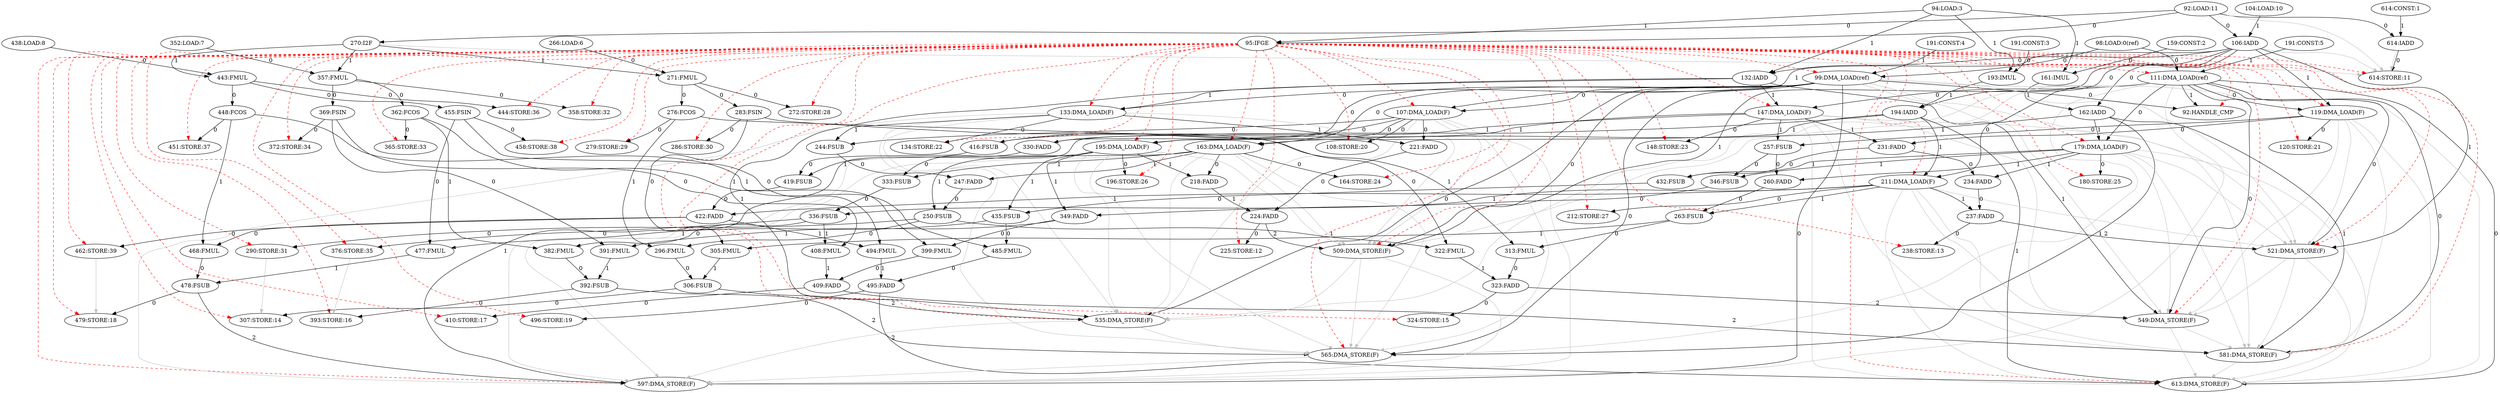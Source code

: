 digraph depgraph {
"614:IADD" -> "614:STORE:11"[label=0];
"92:LOAD:11" -> "614:STORE:11"[color=gray];
"95:IFGE" -> "614:STORE:11"[color=red,style=dashed];
"106:IADD" -> "614:STORE:11"[color=gray];
"270:I2F" -> "614:STORE:11"[color=gray];
"614:IADD" -> "614:STORE:11"[color=gray];
"92:LOAD:11" -> "95:IFGE"[label=0];
"94:LOAD:3" -> "95:IFGE"[label=1];
"92:LOAD:11" -> "106:IADD"[label=0];
"104:LOAD:10" -> "106:IADD"[label=1];
"92:LOAD:11" -> "270:I2F"[label=0];
"92:LOAD:11" -> "614:IADD"[label=0];
"614:CONST:1" -> "614:IADD"[label=1];
"106:IADD" -> "132:IADD"[label=0];
"94:LOAD:3" -> "132:IADD"[label=1];
"159:CONST:2" -> "161:IMUL"[label=0];
"94:LOAD:3" -> "161:IMUL"[label=1];
"191:CONST:3" -> "193:IMUL"[label=0];
"94:LOAD:3" -> "193:IMUL"[label=1];
"98:LOAD:0(ref)" -> "99:DMA_LOAD(ref)"[label=0];
"191:CONST:4" -> "99:DMA_LOAD(ref)"[label=1];
"95:IFGE" -> "99:DMA_LOAD(ref)"[color=red,style=dashed];
"99:DMA_LOAD(ref)" -> "107:DMA_LOAD(F)"[label=0];
"106:IADD" -> "107:DMA_LOAD(F)"[label=1];
"95:IFGE" -> "107:DMA_LOAD(F)"[color=red,style=dashed];
"107:DMA_LOAD(F)" -> "108:STORE:20"[label=0];
"95:IFGE" -> "108:STORE:20"[color=red,style=dashed];
"98:LOAD:0(ref)" -> "111:DMA_LOAD(ref)"[label=0];
"191:CONST:5" -> "111:DMA_LOAD(ref)"[label=1];
"95:IFGE" -> "111:DMA_LOAD(ref)"[color=red,style=dashed];
"111:DMA_LOAD(ref)" -> "119:DMA_LOAD(F)"[label=0];
"106:IADD" -> "119:DMA_LOAD(F)"[label=1];
"95:IFGE" -> "119:DMA_LOAD(F)"[color=red,style=dashed];
"119:DMA_LOAD(F)" -> "120:STORE:21"[label=0];
"95:IFGE" -> "120:STORE:21"[color=red,style=dashed];
"99:DMA_LOAD(ref)" -> "133:DMA_LOAD(F)"[label=0];
"132:IADD" -> "133:DMA_LOAD(F)"[label=1];
"95:IFGE" -> "133:DMA_LOAD(F)"[color=red,style=dashed];
"133:DMA_LOAD(F)" -> "134:STORE:22"[label=0];
"95:IFGE" -> "134:STORE:22"[color=red,style=dashed];
"111:DMA_LOAD(ref)" -> "147:DMA_LOAD(F)"[label=0];
"132:IADD" -> "147:DMA_LOAD(F)"[label=1];
"95:IFGE" -> "147:DMA_LOAD(F)"[color=red,style=dashed];
"147:DMA_LOAD(F)" -> "148:STORE:23"[label=0];
"95:IFGE" -> "148:STORE:23"[color=red,style=dashed];
"99:DMA_LOAD(ref)" -> "163:DMA_LOAD(F)"[label=0];
"162:IADD" -> "163:DMA_LOAD(F)"[label=1];
"95:IFGE" -> "163:DMA_LOAD(F)"[color=red,style=dashed];
"163:DMA_LOAD(F)" -> "164:STORE:24"[label=0];
"95:IFGE" -> "164:STORE:24"[color=red,style=dashed];
"111:DMA_LOAD(ref)" -> "179:DMA_LOAD(F)"[label=0];
"162:IADD" -> "179:DMA_LOAD(F)"[label=1];
"95:IFGE" -> "179:DMA_LOAD(F)"[color=red,style=dashed];
"179:DMA_LOAD(F)" -> "180:STORE:25"[label=0];
"95:IFGE" -> "180:STORE:25"[color=red,style=dashed];
"99:DMA_LOAD(ref)" -> "195:DMA_LOAD(F)"[label=0];
"194:IADD" -> "195:DMA_LOAD(F)"[label=1];
"95:IFGE" -> "195:DMA_LOAD(F)"[color=red,style=dashed];
"195:DMA_LOAD(F)" -> "196:STORE:26"[label=0];
"95:IFGE" -> "196:STORE:26"[color=red,style=dashed];
"111:DMA_LOAD(ref)" -> "211:DMA_LOAD(F)"[label=0];
"194:IADD" -> "211:DMA_LOAD(F)"[label=1];
"95:IFGE" -> "211:DMA_LOAD(F)"[color=red,style=dashed];
"211:DMA_LOAD(F)" -> "212:STORE:27"[label=0];
"95:IFGE" -> "212:STORE:27"[color=red,style=dashed];
"224:FADD" -> "225:STORE:12"[label=0];
"95:IFGE" -> "225:STORE:12"[color=red,style=dashed];
"237:FADD" -> "238:STORE:13"[label=0];
"95:IFGE" -> "238:STORE:13"[color=red,style=dashed];
"271:FMUL" -> "272:STORE:28"[label=0];
"95:IFGE" -> "272:STORE:28"[color=red,style=dashed];
"276:FCOS" -> "279:STORE:29"[label=0];
"95:IFGE" -> "279:STORE:29"[color=red,style=dashed];
"283:FSIN" -> "286:STORE:30"[label=0];
"95:IFGE" -> "286:STORE:30"[color=red,style=dashed];
"250:FSUB" -> "290:STORE:31"[label=0];
"95:IFGE" -> "290:STORE:31"[color=red,style=dashed];
"306:FSUB" -> "307:STORE:14"[label=0];
"95:IFGE" -> "307:STORE:14"[color=red,style=dashed];
"290:STORE:31" -> "307:STORE:14"[color=gray];
"323:FADD" -> "324:STORE:15"[label=0];
"95:IFGE" -> "324:STORE:15"[color=red,style=dashed];
"357:FMUL" -> "358:STORE:32"[label=0];
"95:IFGE" -> "358:STORE:32"[color=red,style=dashed];
"362:FCOS" -> "365:STORE:33"[label=0];
"95:IFGE" -> "365:STORE:33"[color=red,style=dashed];
"369:FSIN" -> "372:STORE:34"[label=0];
"95:IFGE" -> "372:STORE:34"[color=red,style=dashed];
"336:FSUB" -> "376:STORE:35"[label=0];
"95:IFGE" -> "376:STORE:35"[color=red,style=dashed];
"392:FSUB" -> "393:STORE:16"[label=0];
"95:IFGE" -> "393:STORE:16"[color=red,style=dashed];
"376:STORE:35" -> "393:STORE:16"[color=gray];
"409:FADD" -> "410:STORE:17"[label=0];
"95:IFGE" -> "410:STORE:17"[color=red,style=dashed];
"443:FMUL" -> "444:STORE:36"[label=0];
"95:IFGE" -> "444:STORE:36"[color=red,style=dashed];
"448:FCOS" -> "451:STORE:37"[label=0];
"95:IFGE" -> "451:STORE:37"[color=red,style=dashed];
"455:FSIN" -> "458:STORE:38"[label=0];
"95:IFGE" -> "458:STORE:38"[color=red,style=dashed];
"422:FADD" -> "462:STORE:39"[label=0];
"95:IFGE" -> "462:STORE:39"[color=red,style=dashed];
"478:FSUB" -> "479:STORE:18"[label=0];
"95:IFGE" -> "479:STORE:18"[color=red,style=dashed];
"462:STORE:39" -> "479:STORE:18"[color=gray];
"495:FADD" -> "496:STORE:19"[label=0];
"95:IFGE" -> "496:STORE:19"[color=red,style=dashed];
"99:DMA_LOAD(ref)" -> "509:DMA_STORE(F)"[label=0];
"106:IADD" -> "509:DMA_STORE(F)"[label=1];
"224:FADD" -> "509:DMA_STORE(F)"[label=2];
"95:IFGE" -> "509:DMA_STORE(F)"[color=red,style=dashed];
"107:DMA_LOAD(F)" -> "509:DMA_STORE(F)"[color=gray];
"111:DMA_LOAD(ref)" -> "509:DMA_STORE(F)"[color=gray];
"133:DMA_LOAD(F)" -> "509:DMA_STORE(F)"[color=gray];
"163:DMA_LOAD(F)" -> "509:DMA_STORE(F)"[color=gray];
"195:DMA_LOAD(F)" -> "509:DMA_STORE(F)"[color=gray];
"111:DMA_LOAD(ref)" -> "521:DMA_STORE(F)"[label=0];
"106:IADD" -> "521:DMA_STORE(F)"[label=1];
"237:FADD" -> "521:DMA_STORE(F)"[label=2];
"95:IFGE" -> "521:DMA_STORE(F)"[color=red,style=dashed];
"99:DMA_LOAD(ref)" -> "521:DMA_STORE(F)"[color=gray];
"119:DMA_LOAD(F)" -> "521:DMA_STORE(F)"[color=gray];
"147:DMA_LOAD(F)" -> "521:DMA_STORE(F)"[color=gray];
"179:DMA_LOAD(F)" -> "521:DMA_STORE(F)"[color=gray];
"211:DMA_LOAD(F)" -> "521:DMA_STORE(F)"[color=gray];
"99:DMA_LOAD(ref)" -> "535:DMA_STORE(F)"[label=0];
"132:IADD" -> "535:DMA_STORE(F)"[label=1];
"306:FSUB" -> "535:DMA_STORE(F)"[label=2];
"95:IFGE" -> "535:DMA_STORE(F)"[color=red,style=dashed];
"107:DMA_LOAD(F)" -> "535:DMA_STORE(F)"[color=gray];
"111:DMA_LOAD(ref)" -> "535:DMA_STORE(F)"[color=gray];
"133:DMA_LOAD(F)" -> "535:DMA_STORE(F)"[color=gray];
"163:DMA_LOAD(F)" -> "535:DMA_STORE(F)"[color=gray];
"195:DMA_LOAD(F)" -> "535:DMA_STORE(F)"[color=gray];
"509:DMA_STORE(F)" -> "535:DMA_STORE(F)"[color=gray];
"111:DMA_LOAD(ref)" -> "549:DMA_STORE(F)"[label=0];
"132:IADD" -> "549:DMA_STORE(F)"[label=1];
"323:FADD" -> "549:DMA_STORE(F)"[label=2];
"95:IFGE" -> "549:DMA_STORE(F)"[color=red,style=dashed];
"99:DMA_LOAD(ref)" -> "549:DMA_STORE(F)"[color=gray];
"119:DMA_LOAD(F)" -> "549:DMA_STORE(F)"[color=gray];
"147:DMA_LOAD(F)" -> "549:DMA_STORE(F)"[color=gray];
"179:DMA_LOAD(F)" -> "549:DMA_STORE(F)"[color=gray];
"211:DMA_LOAD(F)" -> "549:DMA_STORE(F)"[color=gray];
"521:DMA_STORE(F)" -> "549:DMA_STORE(F)"[color=gray];
"99:DMA_LOAD(ref)" -> "565:DMA_STORE(F)"[label=0];
"162:IADD" -> "565:DMA_STORE(F)"[label=1];
"392:FSUB" -> "565:DMA_STORE(F)"[label=2];
"95:IFGE" -> "565:DMA_STORE(F)"[color=red,style=dashed];
"107:DMA_LOAD(F)" -> "565:DMA_STORE(F)"[color=gray];
"111:DMA_LOAD(ref)" -> "565:DMA_STORE(F)"[color=gray];
"133:DMA_LOAD(F)" -> "565:DMA_STORE(F)"[color=gray];
"163:DMA_LOAD(F)" -> "565:DMA_STORE(F)"[color=gray];
"195:DMA_LOAD(F)" -> "565:DMA_STORE(F)"[color=gray];
"509:DMA_STORE(F)" -> "565:DMA_STORE(F)"[color=gray];
"535:DMA_STORE(F)" -> "565:DMA_STORE(F)"[color=gray];
"111:DMA_LOAD(ref)" -> "581:DMA_STORE(F)"[label=0];
"162:IADD" -> "581:DMA_STORE(F)"[label=1];
"409:FADD" -> "581:DMA_STORE(F)"[label=2];
"95:IFGE" -> "581:DMA_STORE(F)"[color=red,style=dashed];
"99:DMA_LOAD(ref)" -> "581:DMA_STORE(F)"[color=gray];
"119:DMA_LOAD(F)" -> "581:DMA_STORE(F)"[color=gray];
"147:DMA_LOAD(F)" -> "581:DMA_STORE(F)"[color=gray];
"179:DMA_LOAD(F)" -> "581:DMA_STORE(F)"[color=gray];
"211:DMA_LOAD(F)" -> "581:DMA_STORE(F)"[color=gray];
"521:DMA_STORE(F)" -> "581:DMA_STORE(F)"[color=gray];
"549:DMA_STORE(F)" -> "581:DMA_STORE(F)"[color=gray];
"99:DMA_LOAD(ref)" -> "597:DMA_STORE(F)"[label=0];
"194:IADD" -> "597:DMA_STORE(F)"[label=1];
"478:FSUB" -> "597:DMA_STORE(F)"[label=2];
"95:IFGE" -> "597:DMA_STORE(F)"[color=red,style=dashed];
"107:DMA_LOAD(F)" -> "597:DMA_STORE(F)"[color=gray];
"111:DMA_LOAD(ref)" -> "597:DMA_STORE(F)"[color=gray];
"133:DMA_LOAD(F)" -> "597:DMA_STORE(F)"[color=gray];
"163:DMA_LOAD(F)" -> "597:DMA_STORE(F)"[color=gray];
"195:DMA_LOAD(F)" -> "597:DMA_STORE(F)"[color=gray];
"509:DMA_STORE(F)" -> "597:DMA_STORE(F)"[color=gray];
"535:DMA_STORE(F)" -> "597:DMA_STORE(F)"[color=gray];
"565:DMA_STORE(F)" -> "597:DMA_STORE(F)"[color=gray];
"111:DMA_LOAD(ref)" -> "613:DMA_STORE(F)"[label=0];
"194:IADD" -> "613:DMA_STORE(F)"[label=1];
"495:FADD" -> "613:DMA_STORE(F)"[label=2];
"95:IFGE" -> "613:DMA_STORE(F)"[color=red,style=dashed];
"99:DMA_LOAD(ref)" -> "613:DMA_STORE(F)"[color=gray];
"119:DMA_LOAD(F)" -> "613:DMA_STORE(F)"[color=gray];
"147:DMA_LOAD(F)" -> "613:DMA_STORE(F)"[color=gray];
"179:DMA_LOAD(F)" -> "613:DMA_STORE(F)"[color=gray];
"211:DMA_LOAD(F)" -> "613:DMA_STORE(F)"[color=gray];
"521:DMA_STORE(F)" -> "613:DMA_STORE(F)"[color=gray];
"549:DMA_STORE(F)" -> "613:DMA_STORE(F)"[color=gray];
"581:DMA_STORE(F)" -> "613:DMA_STORE(F)"[color=gray];
"106:IADD" -> "162:IADD"[label=0];
"161:IMUL" -> "162:IADD"[label=1];
"106:IADD" -> "194:IADD"[label=0];
"193:IMUL" -> "194:IADD"[label=1];
"107:DMA_LOAD(F)" -> "244:FSUB"[label=0];
"133:DMA_LOAD(F)" -> "244:FSUB"[label=1];
"107:DMA_LOAD(F)" -> "330:FADD"[label=0];
"147:DMA_LOAD(F)" -> "330:FADD"[label=1];
"107:DMA_LOAD(F)" -> "416:FSUB"[label=0];
"147:DMA_LOAD(F)" -> "416:FSUB"[label=1];
"107:DMA_LOAD(F)" -> "221:FADD"[label=0];
"133:DMA_LOAD(F)" -> "221:FADD"[label=1];
"119:DMA_LOAD(F)" -> "231:FADD"[label=0];
"147:DMA_LOAD(F)" -> "231:FADD"[label=1];
"119:DMA_LOAD(F)" -> "257:FSUB"[label=0];
"147:DMA_LOAD(F)" -> "257:FSUB"[label=1];
"244:FSUB" -> "247:FADD"[label=0];
"163:DMA_LOAD(F)" -> "247:FADD"[label=1];
"330:FADD" -> "333:FSUB"[label=0];
"163:DMA_LOAD(F)" -> "333:FSUB"[label=1];
"416:FSUB" -> "419:FSUB"[label=0];
"163:DMA_LOAD(F)" -> "419:FSUB"[label=1];
"163:DMA_LOAD(F)" -> "218:FADD"[label=0];
"195:DMA_LOAD(F)" -> "218:FADD"[label=1];
"231:FADD" -> "234:FADD"[label=0];
"179:DMA_LOAD(F)" -> "234:FADD"[label=1];
"257:FSUB" -> "260:FADD"[label=0];
"179:DMA_LOAD(F)" -> "260:FADD"[label=1];
"257:FSUB" -> "346:FSUB"[label=0];
"179:DMA_LOAD(F)" -> "346:FSUB"[label=1];
"231:FADD" -> "432:FSUB"[label=0];
"179:DMA_LOAD(F)" -> "432:FSUB"[label=1];
"247:FADD" -> "250:FSUB"[label=0];
"195:DMA_LOAD(F)" -> "250:FSUB"[label=1];
"346:FSUB" -> "349:FADD"[label=0];
"195:DMA_LOAD(F)" -> "349:FADD"[label=1];
"432:FSUB" -> "435:FSUB"[label=0];
"195:DMA_LOAD(F)" -> "435:FSUB"[label=1];
"234:FADD" -> "237:FADD"[label=0];
"211:DMA_LOAD(F)" -> "237:FADD"[label=1];
"260:FADD" -> "263:FSUB"[label=0];
"211:DMA_LOAD(F)" -> "263:FSUB"[label=1];
"333:FSUB" -> "336:FSUB"[label=0];
"211:DMA_LOAD(F)" -> "336:FSUB"[label=1];
"419:FSUB" -> "422:FADD"[label=0];
"211:DMA_LOAD(F)" -> "422:FADD"[label=1];
"221:FADD" -> "224:FADD"[label=0];
"218:FADD" -> "224:FADD"[label=1];
"250:FSUB" -> "296:FMUL"[label=0];
"276:FCOS" -> "296:FMUL"[label=1];
"283:FSIN" -> "322:FMUL"[label=0];
"250:FSUB" -> "322:FMUL"[label=1];
"283:FSIN" -> "305:FMUL"[label=0];
"263:FSUB" -> "305:FMUL"[label=1];
"263:FSUB" -> "313:FMUL"[label=0];
"276:FCOS" -> "313:FMUL"[label=1];
"266:LOAD:6" -> "271:FMUL"[label=0];
"270:I2F" -> "271:FMUL"[label=1];
"352:LOAD:7" -> "357:FMUL"[label=0];
"270:I2F" -> "357:FMUL"[label=1];
"438:LOAD:8" -> "443:FMUL"[label=0];
"270:I2F" -> "443:FMUL"[label=1];
"271:FMUL" -> "276:FCOS"[label=0];
"271:FMUL" -> "283:FSIN"[label=0];
"296:FMUL" -> "306:FSUB"[label=0];
"305:FMUL" -> "306:FSUB"[label=1];
"313:FMUL" -> "323:FADD"[label=0];
"322:FMUL" -> "323:FADD"[label=1];
"336:FSUB" -> "382:FMUL"[label=0];
"362:FCOS" -> "382:FMUL"[label=1];
"369:FSIN" -> "408:FMUL"[label=0];
"336:FSUB" -> "408:FMUL"[label=1];
"369:FSIN" -> "391:FMUL"[label=0];
"349:FADD" -> "391:FMUL"[label=1];
"349:FADD" -> "399:FMUL"[label=0];
"362:FCOS" -> "399:FMUL"[label=1];
"357:FMUL" -> "362:FCOS"[label=0];
"357:FMUL" -> "369:FSIN"[label=0];
"382:FMUL" -> "392:FSUB"[label=0];
"391:FMUL" -> "392:FSUB"[label=1];
"399:FMUL" -> "409:FADD"[label=0];
"408:FMUL" -> "409:FADD"[label=1];
"422:FADD" -> "468:FMUL"[label=0];
"448:FCOS" -> "468:FMUL"[label=1];
"455:FSIN" -> "494:FMUL"[label=0];
"422:FADD" -> "494:FMUL"[label=1];
"455:FSIN" -> "477:FMUL"[label=0];
"435:FSUB" -> "477:FMUL"[label=1];
"435:FSUB" -> "485:FMUL"[label=0];
"448:FCOS" -> "485:FMUL"[label=1];
"443:FMUL" -> "448:FCOS"[label=0];
"443:FMUL" -> "455:FSIN"[label=0];
"468:FMUL" -> "478:FSUB"[label=0];
"477:FMUL" -> "478:FSUB"[label=1];
"485:FMUL" -> "495:FADD"[label=0];
"494:FMUL" -> "495:FADD"[label=1];
"99:DMA_LOAD(ref)" -> "92:HANDLE_CMP"[label=0];
"111:DMA_LOAD(ref)" -> "92:HANDLE_CMP"[label=1];
"95:IFGE" -> "92:HANDLE_CMP"[color=red,style=dashed];
}